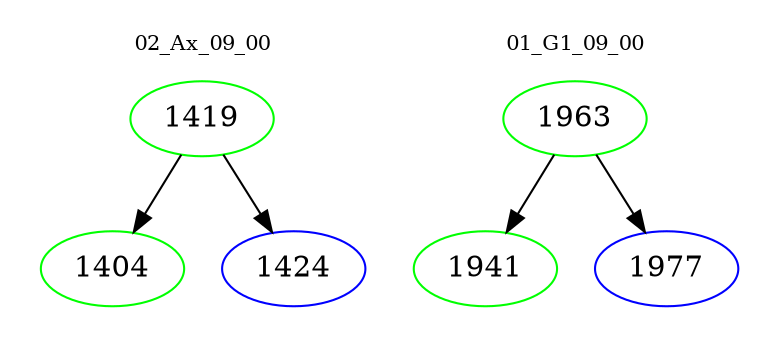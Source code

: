 digraph{
subgraph cluster_0 {
color = white
label = "02_Ax_09_00";
fontsize=10;
T0_1419 [label="1419", color="green"]
T0_1419 -> T0_1404 [color="black"]
T0_1404 [label="1404", color="green"]
T0_1419 -> T0_1424 [color="black"]
T0_1424 [label="1424", color="blue"]
}
subgraph cluster_1 {
color = white
label = "01_G1_09_00";
fontsize=10;
T1_1963 [label="1963", color="green"]
T1_1963 -> T1_1941 [color="black"]
T1_1941 [label="1941", color="green"]
T1_1963 -> T1_1977 [color="black"]
T1_1977 [label="1977", color="blue"]
}
}
